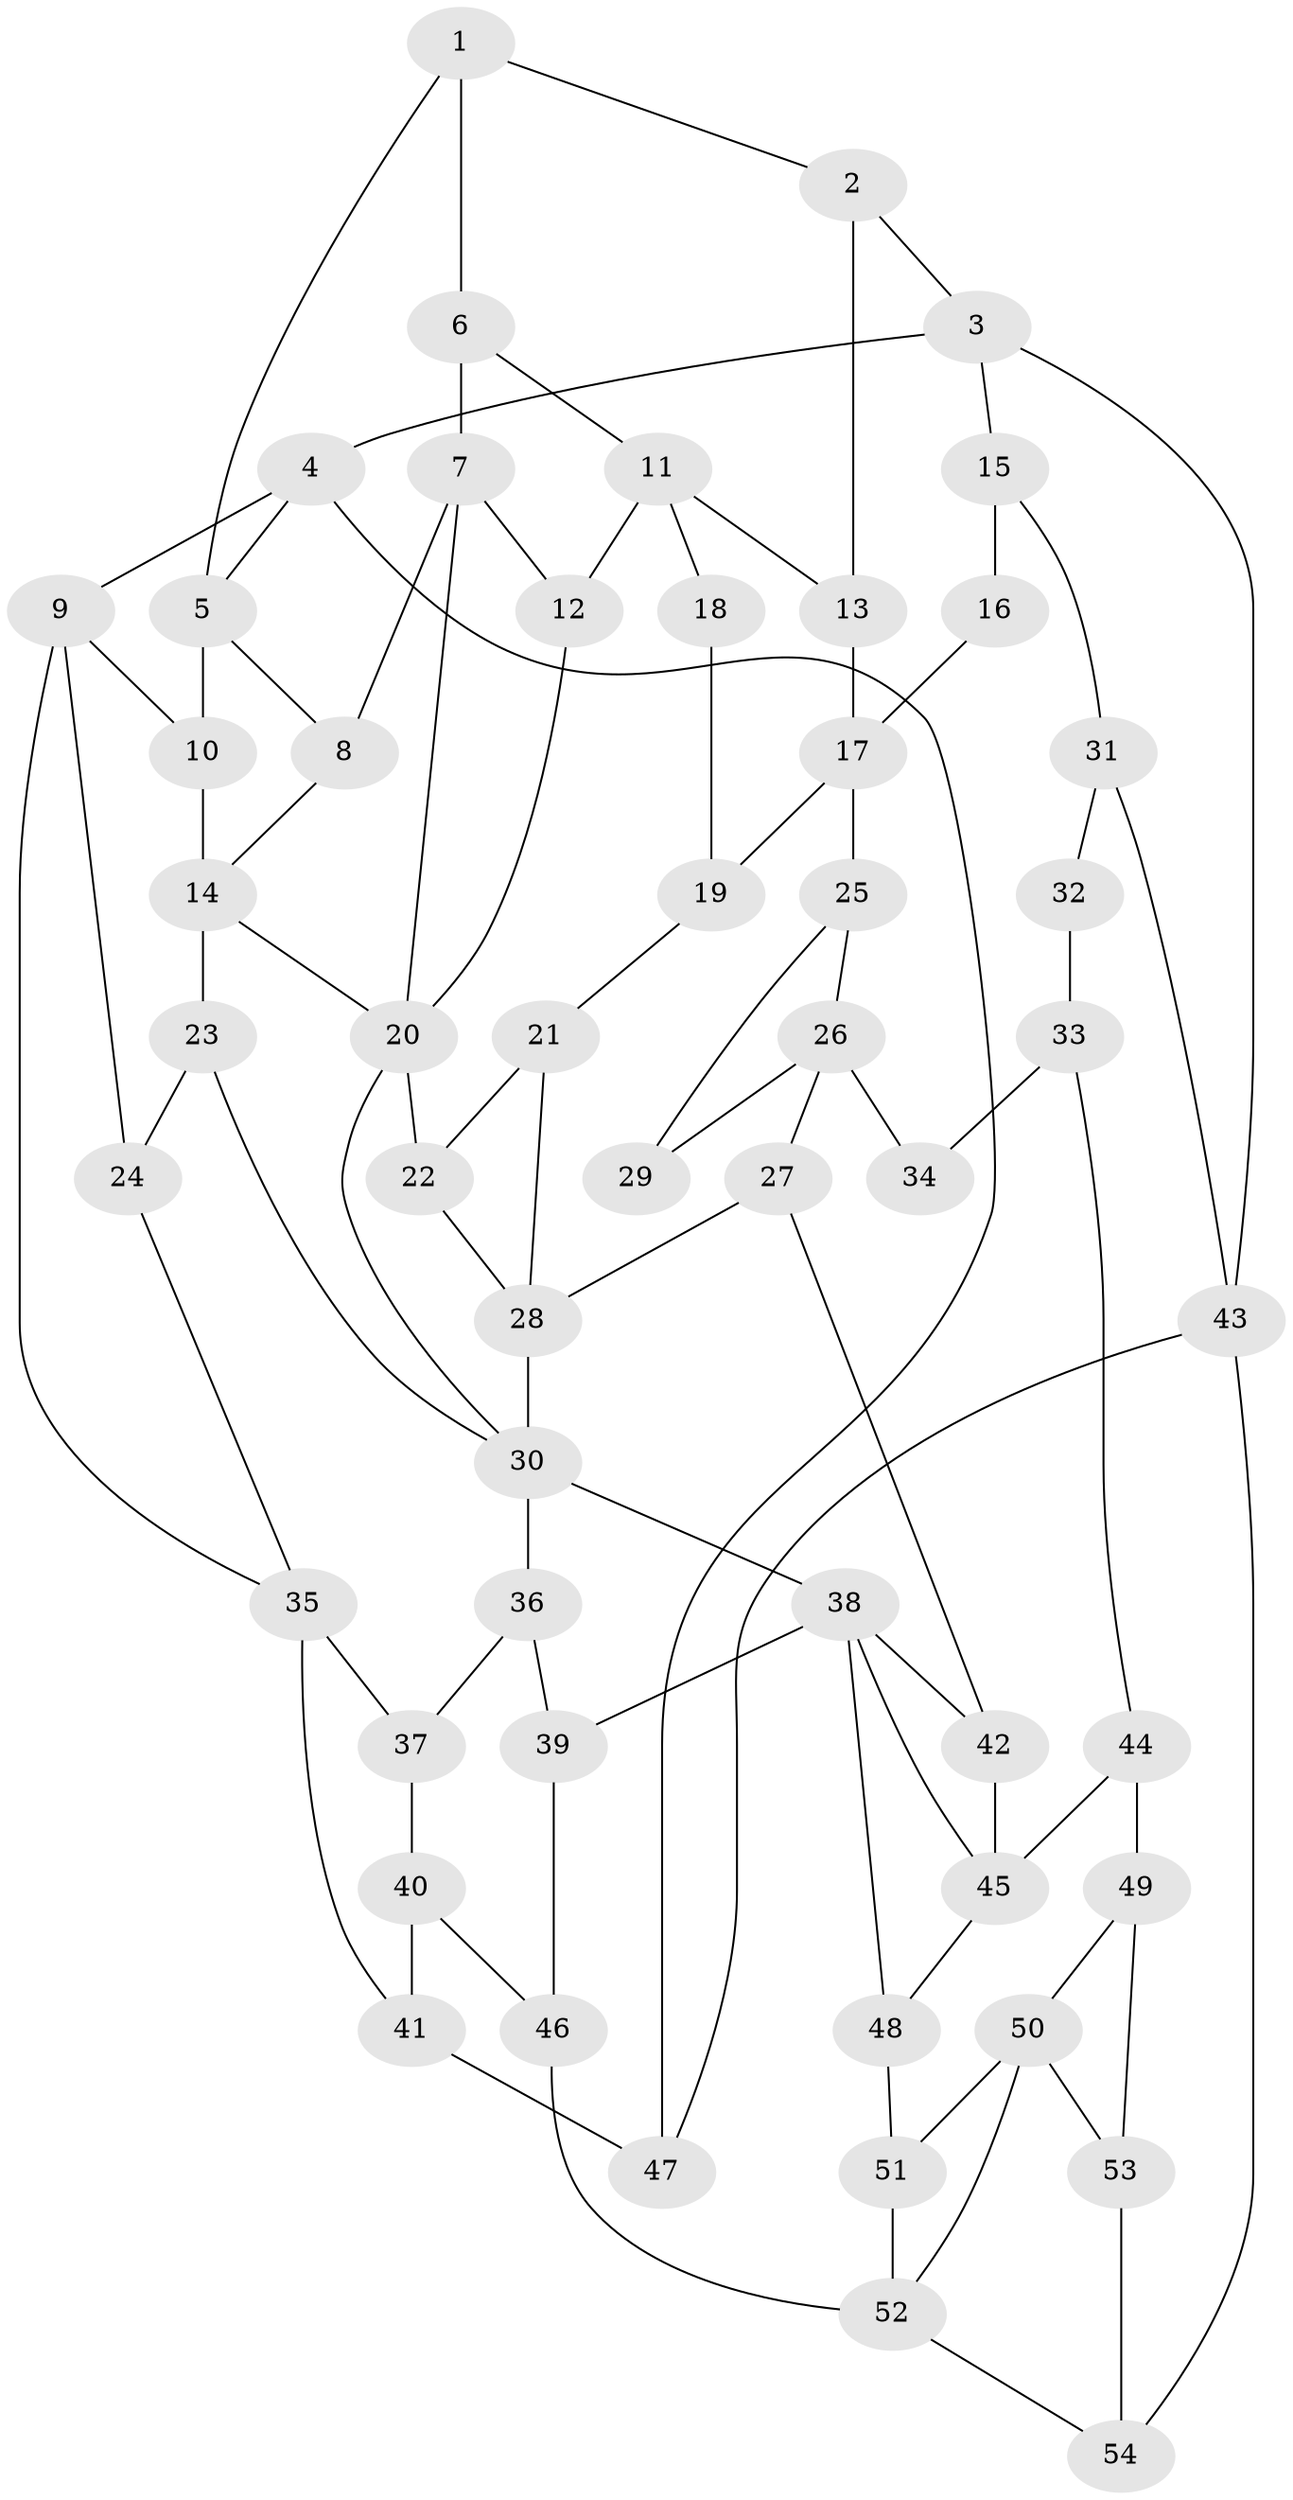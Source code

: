 // original degree distribution, {3: 0.014925373134328358, 4: 0.23880597014925373, 5: 0.5223880597014925, 6: 0.22388059701492538}
// Generated by graph-tools (version 1.1) at 2025/54/03/04/25 22:54:46]
// undirected, 54 vertices, 89 edges
graph export_dot {
  node [color=gray90,style=filled];
  1;
  2;
  3;
  4;
  5;
  6;
  7;
  8;
  9;
  10;
  11;
  12;
  13;
  14;
  15;
  16;
  17;
  18;
  19;
  20;
  21;
  22;
  23;
  24;
  25;
  26;
  27;
  28;
  29;
  30;
  31;
  32;
  33;
  34;
  35;
  36;
  37;
  38;
  39;
  40;
  41;
  42;
  43;
  44;
  45;
  46;
  47;
  48;
  49;
  50;
  51;
  52;
  53;
  54;
  1 -- 2 [weight=1.0];
  1 -- 5 [weight=1.0];
  1 -- 6 [weight=1.0];
  2 -- 3 [weight=1.0];
  2 -- 13 [weight=1.0];
  3 -- 4 [weight=1.0];
  3 -- 15 [weight=1.0];
  3 -- 43 [weight=1.0];
  4 -- 5 [weight=1.0];
  4 -- 9 [weight=1.0];
  4 -- 47 [weight=1.0];
  5 -- 8 [weight=2.0];
  5 -- 10 [weight=1.0];
  6 -- 7 [weight=2.0];
  6 -- 11 [weight=1.0];
  7 -- 8 [weight=2.0];
  7 -- 12 [weight=1.0];
  7 -- 20 [weight=1.0];
  8 -- 14 [weight=1.0];
  9 -- 10 [weight=1.0];
  9 -- 24 [weight=1.0];
  9 -- 35 [weight=1.0];
  10 -- 14 [weight=2.0];
  11 -- 12 [weight=2.0];
  11 -- 13 [weight=1.0];
  11 -- 18 [weight=2.0];
  12 -- 20 [weight=1.0];
  13 -- 17 [weight=1.0];
  14 -- 20 [weight=1.0];
  14 -- 23 [weight=2.0];
  15 -- 16 [weight=1.0];
  15 -- 31 [weight=1.0];
  16 -- 17 [weight=2.0];
  17 -- 19 [weight=1.0];
  17 -- 25 [weight=2.0];
  18 -- 19 [weight=1.0];
  19 -- 21 [weight=1.0];
  20 -- 22 [weight=1.0];
  20 -- 30 [weight=1.0];
  21 -- 22 [weight=1.0];
  21 -- 28 [weight=1.0];
  22 -- 28 [weight=1.0];
  23 -- 24 [weight=2.0];
  23 -- 30 [weight=1.0];
  24 -- 35 [weight=1.0];
  25 -- 26 [weight=1.0];
  25 -- 29 [weight=2.0];
  26 -- 27 [weight=2.0];
  26 -- 29 [weight=1.0];
  26 -- 34 [weight=2.0];
  27 -- 28 [weight=2.0];
  27 -- 42 [weight=2.0];
  28 -- 30 [weight=2.0];
  30 -- 36 [weight=1.0];
  30 -- 38 [weight=1.0];
  31 -- 32 [weight=1.0];
  31 -- 43 [weight=1.0];
  32 -- 33 [weight=2.0];
  33 -- 34 [weight=2.0];
  33 -- 44 [weight=2.0];
  35 -- 37 [weight=1.0];
  35 -- 41 [weight=2.0];
  36 -- 37 [weight=1.0];
  36 -- 39 [weight=1.0];
  37 -- 40 [weight=2.0];
  38 -- 39 [weight=2.0];
  38 -- 42 [weight=1.0];
  38 -- 45 [weight=1.0];
  38 -- 48 [weight=1.0];
  39 -- 46 [weight=2.0];
  40 -- 41 [weight=2.0];
  40 -- 46 [weight=2.0];
  41 -- 47 [weight=2.0];
  42 -- 45 [weight=1.0];
  43 -- 47 [weight=1.0];
  43 -- 54 [weight=1.0];
  44 -- 45 [weight=2.0];
  44 -- 49 [weight=2.0];
  45 -- 48 [weight=1.0];
  46 -- 52 [weight=2.0];
  48 -- 51 [weight=1.0];
  49 -- 50 [weight=1.0];
  49 -- 53 [weight=2.0];
  50 -- 51 [weight=1.0];
  50 -- 52 [weight=1.0];
  50 -- 53 [weight=2.0];
  51 -- 52 [weight=2.0];
  52 -- 54 [weight=1.0];
  53 -- 54 [weight=2.0];
}
